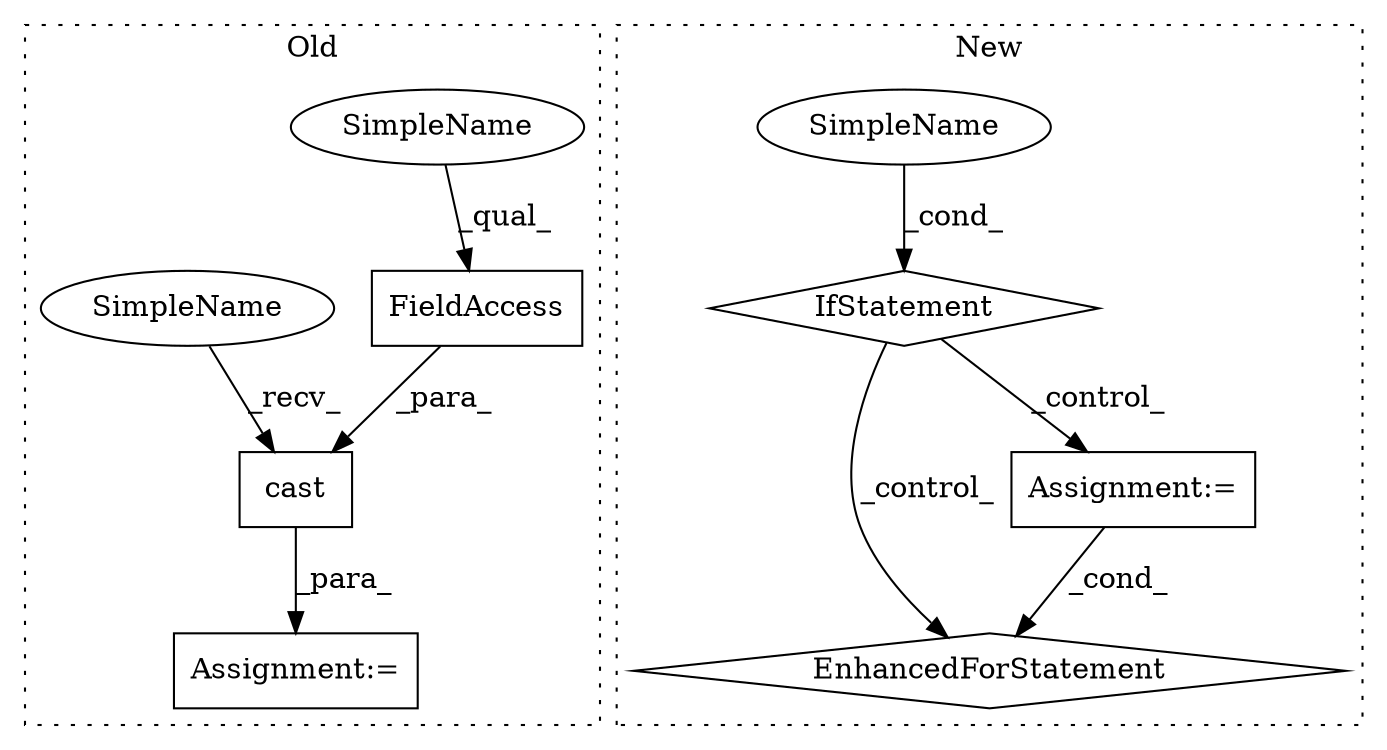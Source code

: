 digraph G {
subgraph cluster0 {
1 [label="cast" a="32" s="10830,10855" l="5,1" shape="box"];
4 [label="Assignment:=" a="7" s="10818" l="1" shape="box"];
5 [label="FieldAccess" a="22" s="10840" l="15" shape="box"];
8 [label="SimpleName" a="42" s="10840" l="10" shape="ellipse"];
9 [label="SimpleName" a="42" s="10819" l="10" shape="ellipse"];
label = "Old";
style="dotted";
}
subgraph cluster1 {
2 [label="EnhancedForStatement" a="70" s="11923,12002" l="57,2" shape="diamond"];
3 [label="Assignment:=" a="7" s="11923,12002" l="57,2" shape="box"];
6 [label="IfStatement" a="25" s="10715,10731" l="4,2" shape="diamond"];
7 [label="SimpleName" a="42" s="" l="" shape="ellipse"];
label = "New";
style="dotted";
}
1 -> 4 [label="_para_"];
3 -> 2 [label="_cond_"];
5 -> 1 [label="_para_"];
6 -> 2 [label="_control_"];
6 -> 3 [label="_control_"];
7 -> 6 [label="_cond_"];
8 -> 5 [label="_qual_"];
9 -> 1 [label="_recv_"];
}